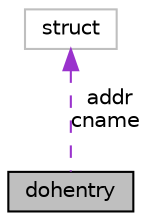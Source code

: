 digraph "dohentry"
{
  edge [fontname="Helvetica",fontsize="10",labelfontname="Helvetica",labelfontsize="10"];
  node [fontname="Helvetica",fontsize="10",shape=record];
  Node1 [label="dohentry",height=0.2,width=0.4,color="black", fillcolor="grey75", style="filled", fontcolor="black"];
  Node2 -> Node1 [dir="back",color="darkorchid3",fontsize="10",style="dashed",label=" addr\ncname" ,fontname="Helvetica"];
  Node2 [label="struct",height=0.2,width=0.4,color="grey75", fillcolor="white", style="filled"];
}
